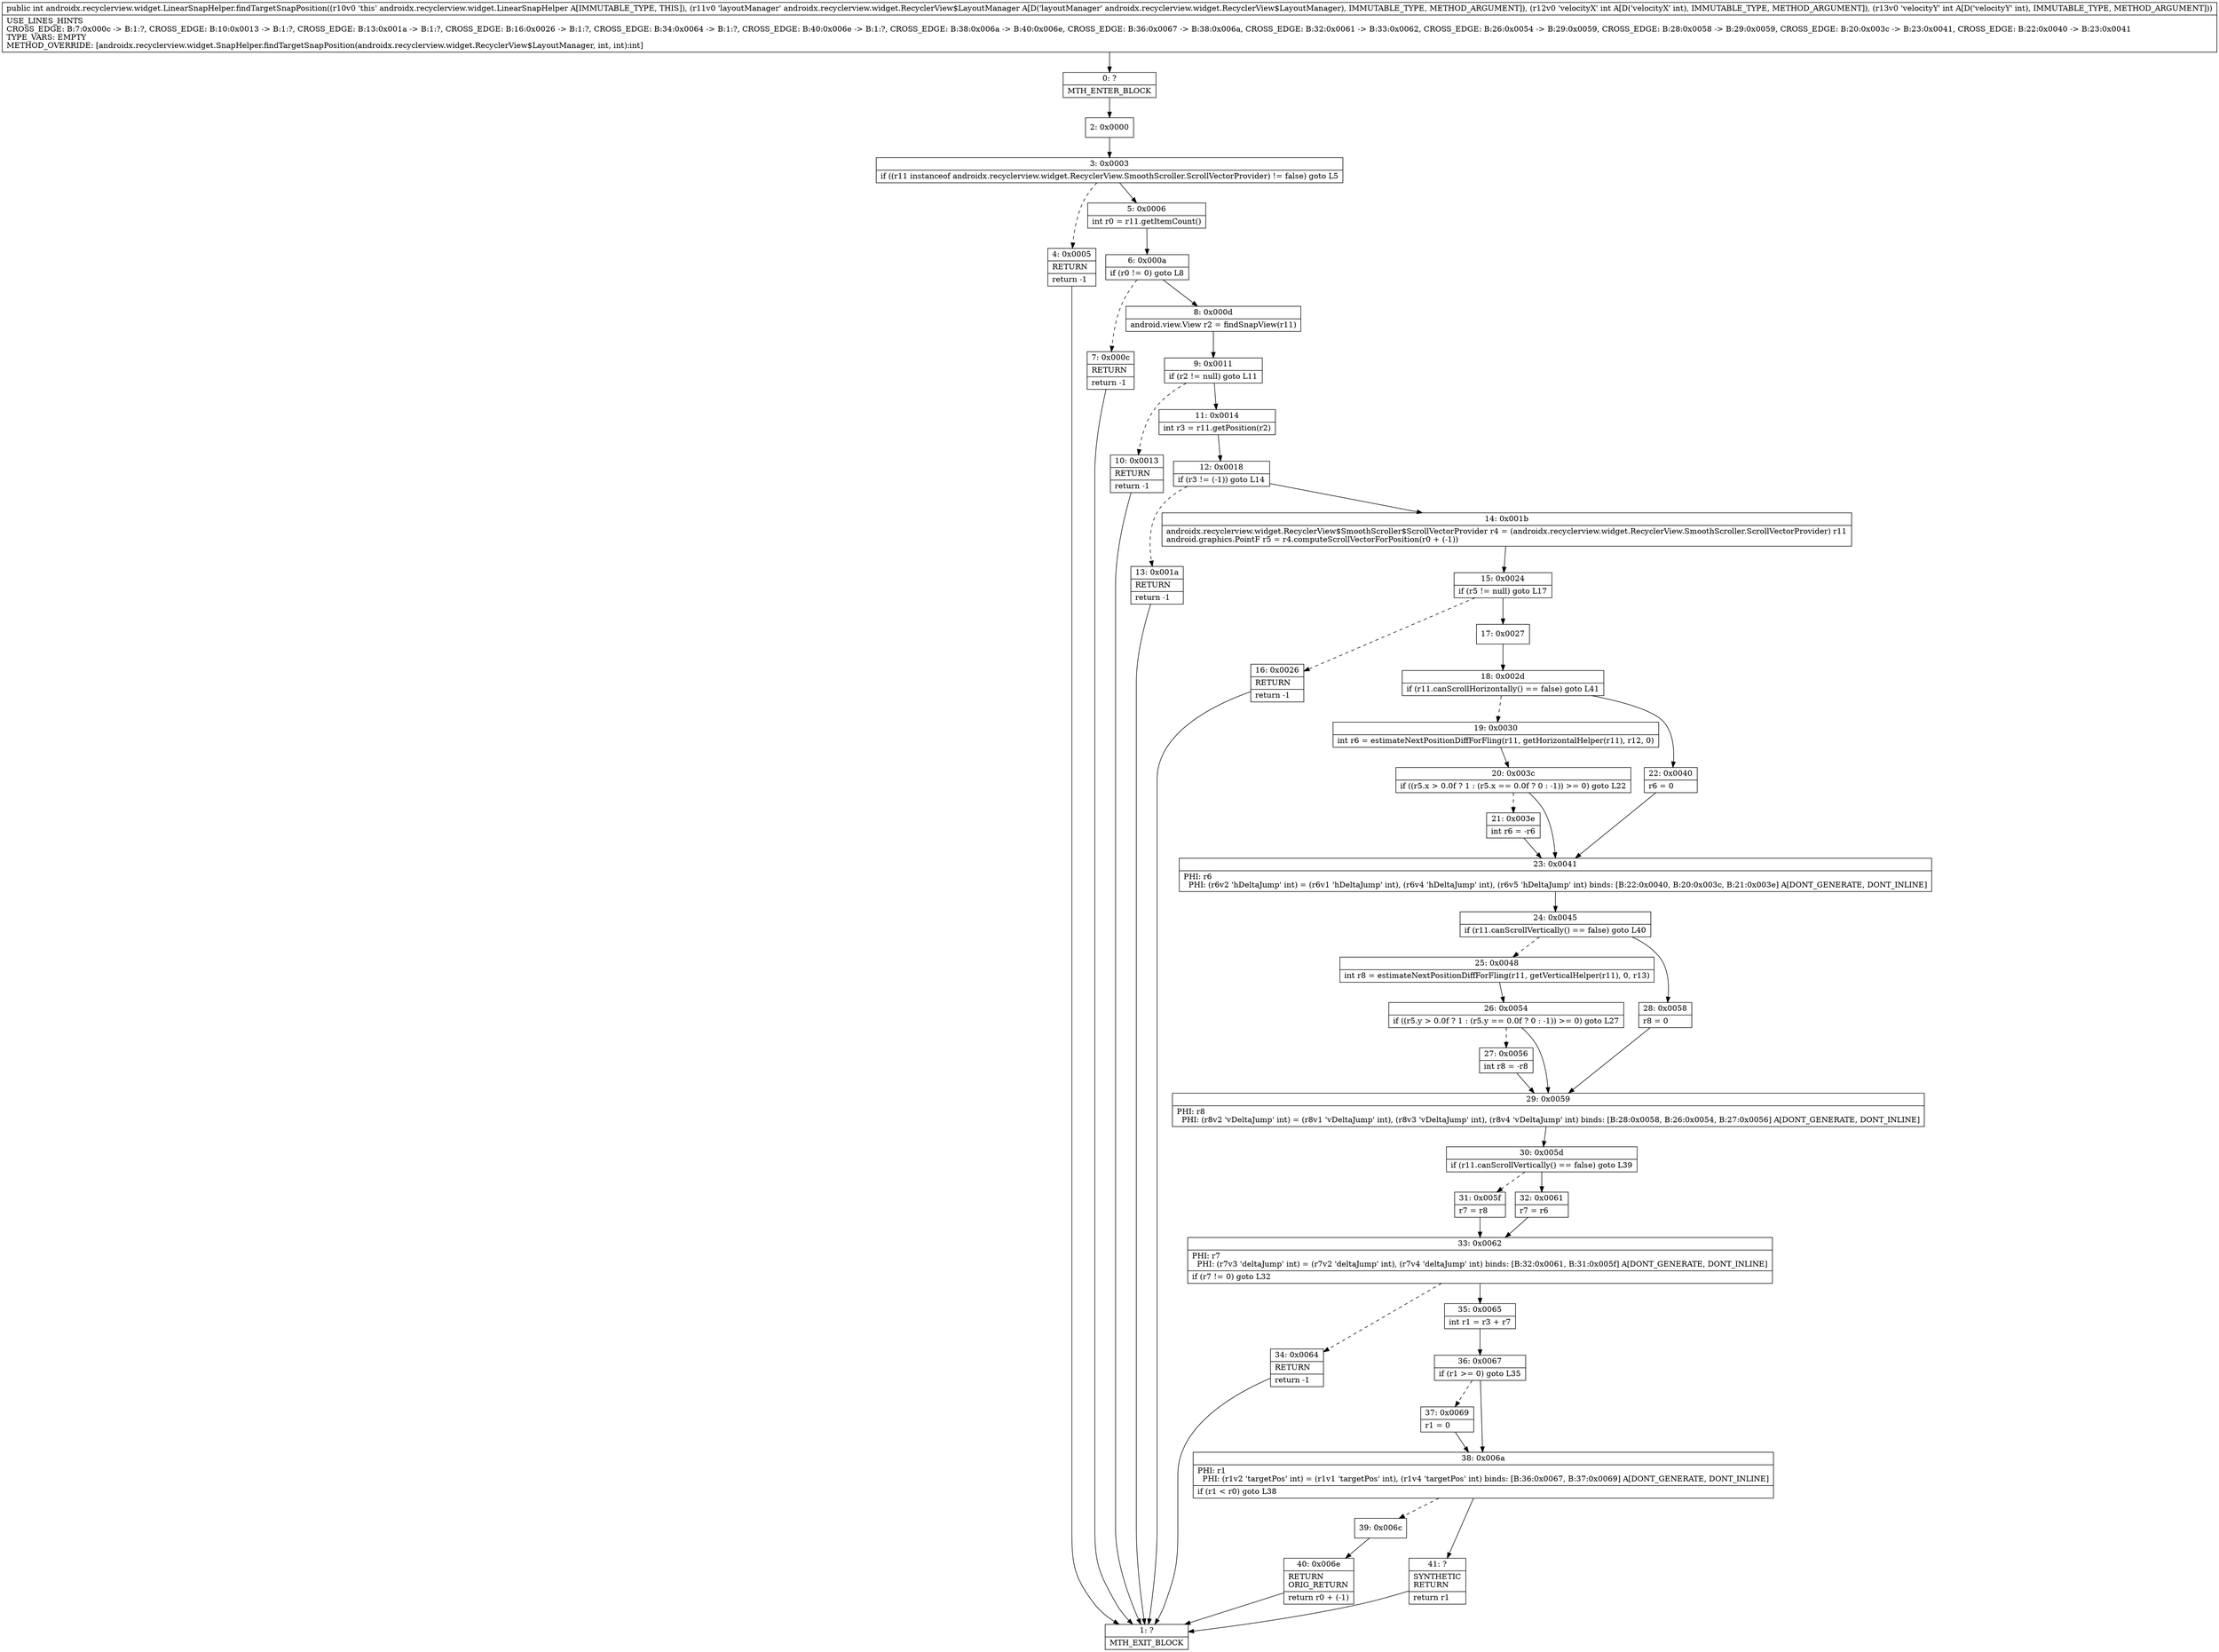 digraph "CFG forandroidx.recyclerview.widget.LinearSnapHelper.findTargetSnapPosition(Landroidx\/recyclerview\/widget\/RecyclerView$LayoutManager;II)I" {
Node_0 [shape=record,label="{0\:\ ?|MTH_ENTER_BLOCK\l}"];
Node_2 [shape=record,label="{2\:\ 0x0000}"];
Node_3 [shape=record,label="{3\:\ 0x0003|if ((r11 instanceof androidx.recyclerview.widget.RecyclerView.SmoothScroller.ScrollVectorProvider) != false) goto L5\l}"];
Node_4 [shape=record,label="{4\:\ 0x0005|RETURN\l|return \-1\l}"];
Node_1 [shape=record,label="{1\:\ ?|MTH_EXIT_BLOCK\l}"];
Node_5 [shape=record,label="{5\:\ 0x0006|int r0 = r11.getItemCount()\l}"];
Node_6 [shape=record,label="{6\:\ 0x000a|if (r0 != 0) goto L8\l}"];
Node_7 [shape=record,label="{7\:\ 0x000c|RETURN\l|return \-1\l}"];
Node_8 [shape=record,label="{8\:\ 0x000d|android.view.View r2 = findSnapView(r11)\l}"];
Node_9 [shape=record,label="{9\:\ 0x0011|if (r2 != null) goto L11\l}"];
Node_10 [shape=record,label="{10\:\ 0x0013|RETURN\l|return \-1\l}"];
Node_11 [shape=record,label="{11\:\ 0x0014|int r3 = r11.getPosition(r2)\l}"];
Node_12 [shape=record,label="{12\:\ 0x0018|if (r3 != (\-1)) goto L14\l}"];
Node_13 [shape=record,label="{13\:\ 0x001a|RETURN\l|return \-1\l}"];
Node_14 [shape=record,label="{14\:\ 0x001b|androidx.recyclerview.widget.RecyclerView$SmoothScroller$ScrollVectorProvider r4 = (androidx.recyclerview.widget.RecyclerView.SmoothScroller.ScrollVectorProvider) r11\landroid.graphics.PointF r5 = r4.computeScrollVectorForPosition(r0 + (\-1))\l}"];
Node_15 [shape=record,label="{15\:\ 0x0024|if (r5 != null) goto L17\l}"];
Node_16 [shape=record,label="{16\:\ 0x0026|RETURN\l|return \-1\l}"];
Node_17 [shape=record,label="{17\:\ 0x0027}"];
Node_18 [shape=record,label="{18\:\ 0x002d|if (r11.canScrollHorizontally() == false) goto L41\l}"];
Node_19 [shape=record,label="{19\:\ 0x0030|int r6 = estimateNextPositionDiffForFling(r11, getHorizontalHelper(r11), r12, 0)\l}"];
Node_20 [shape=record,label="{20\:\ 0x003c|if ((r5.x \> 0.0f ? 1 : (r5.x == 0.0f ? 0 : \-1)) \>= 0) goto L22\l}"];
Node_21 [shape=record,label="{21\:\ 0x003e|int r6 = \-r6\l}"];
Node_23 [shape=record,label="{23\:\ 0x0041|PHI: r6 \l  PHI: (r6v2 'hDeltaJump' int) = (r6v1 'hDeltaJump' int), (r6v4 'hDeltaJump' int), (r6v5 'hDeltaJump' int) binds: [B:22:0x0040, B:20:0x003c, B:21:0x003e] A[DONT_GENERATE, DONT_INLINE]\l}"];
Node_24 [shape=record,label="{24\:\ 0x0045|if (r11.canScrollVertically() == false) goto L40\l}"];
Node_25 [shape=record,label="{25\:\ 0x0048|int r8 = estimateNextPositionDiffForFling(r11, getVerticalHelper(r11), 0, r13)\l}"];
Node_26 [shape=record,label="{26\:\ 0x0054|if ((r5.y \> 0.0f ? 1 : (r5.y == 0.0f ? 0 : \-1)) \>= 0) goto L27\l}"];
Node_27 [shape=record,label="{27\:\ 0x0056|int r8 = \-r8\l}"];
Node_29 [shape=record,label="{29\:\ 0x0059|PHI: r8 \l  PHI: (r8v2 'vDeltaJump' int) = (r8v1 'vDeltaJump' int), (r8v3 'vDeltaJump' int), (r8v4 'vDeltaJump' int) binds: [B:28:0x0058, B:26:0x0054, B:27:0x0056] A[DONT_GENERATE, DONT_INLINE]\l}"];
Node_30 [shape=record,label="{30\:\ 0x005d|if (r11.canScrollVertically() == false) goto L39\l}"];
Node_31 [shape=record,label="{31\:\ 0x005f|r7 = r8\l}"];
Node_33 [shape=record,label="{33\:\ 0x0062|PHI: r7 \l  PHI: (r7v3 'deltaJump' int) = (r7v2 'deltaJump' int), (r7v4 'deltaJump' int) binds: [B:32:0x0061, B:31:0x005f] A[DONT_GENERATE, DONT_INLINE]\l|if (r7 != 0) goto L32\l}"];
Node_34 [shape=record,label="{34\:\ 0x0064|RETURN\l|return \-1\l}"];
Node_35 [shape=record,label="{35\:\ 0x0065|int r1 = r3 + r7\l}"];
Node_36 [shape=record,label="{36\:\ 0x0067|if (r1 \>= 0) goto L35\l}"];
Node_37 [shape=record,label="{37\:\ 0x0069|r1 = 0\l}"];
Node_38 [shape=record,label="{38\:\ 0x006a|PHI: r1 \l  PHI: (r1v2 'targetPos' int) = (r1v1 'targetPos' int), (r1v4 'targetPos' int) binds: [B:36:0x0067, B:37:0x0069] A[DONT_GENERATE, DONT_INLINE]\l|if (r1 \< r0) goto L38\l}"];
Node_39 [shape=record,label="{39\:\ 0x006c}"];
Node_40 [shape=record,label="{40\:\ 0x006e|RETURN\lORIG_RETURN\l|return r0 + (\-1)\l}"];
Node_41 [shape=record,label="{41\:\ ?|SYNTHETIC\lRETURN\l|return r1\l}"];
Node_32 [shape=record,label="{32\:\ 0x0061|r7 = r6\l}"];
Node_28 [shape=record,label="{28\:\ 0x0058|r8 = 0\l}"];
Node_22 [shape=record,label="{22\:\ 0x0040|r6 = 0\l}"];
MethodNode[shape=record,label="{public int androidx.recyclerview.widget.LinearSnapHelper.findTargetSnapPosition((r10v0 'this' androidx.recyclerview.widget.LinearSnapHelper A[IMMUTABLE_TYPE, THIS]), (r11v0 'layoutManager' androidx.recyclerview.widget.RecyclerView$LayoutManager A[D('layoutManager' androidx.recyclerview.widget.RecyclerView$LayoutManager), IMMUTABLE_TYPE, METHOD_ARGUMENT]), (r12v0 'velocityX' int A[D('velocityX' int), IMMUTABLE_TYPE, METHOD_ARGUMENT]), (r13v0 'velocityY' int A[D('velocityY' int), IMMUTABLE_TYPE, METHOD_ARGUMENT]))  | USE_LINES_HINTS\lCROSS_EDGE: B:7:0x000c \-\> B:1:?, CROSS_EDGE: B:10:0x0013 \-\> B:1:?, CROSS_EDGE: B:13:0x001a \-\> B:1:?, CROSS_EDGE: B:16:0x0026 \-\> B:1:?, CROSS_EDGE: B:34:0x0064 \-\> B:1:?, CROSS_EDGE: B:40:0x006e \-\> B:1:?, CROSS_EDGE: B:38:0x006a \-\> B:40:0x006e, CROSS_EDGE: B:36:0x0067 \-\> B:38:0x006a, CROSS_EDGE: B:32:0x0061 \-\> B:33:0x0062, CROSS_EDGE: B:26:0x0054 \-\> B:29:0x0059, CROSS_EDGE: B:28:0x0058 \-\> B:29:0x0059, CROSS_EDGE: B:20:0x003c \-\> B:23:0x0041, CROSS_EDGE: B:22:0x0040 \-\> B:23:0x0041\lTYPE_VARS: EMPTY\lMETHOD_OVERRIDE: [androidx.recyclerview.widget.SnapHelper.findTargetSnapPosition(androidx.recyclerview.widget.RecyclerView$LayoutManager, int, int):int]\l}"];
MethodNode -> Node_0;Node_0 -> Node_2;
Node_2 -> Node_3;
Node_3 -> Node_4[style=dashed];
Node_3 -> Node_5;
Node_4 -> Node_1;
Node_5 -> Node_6;
Node_6 -> Node_7[style=dashed];
Node_6 -> Node_8;
Node_7 -> Node_1;
Node_8 -> Node_9;
Node_9 -> Node_10[style=dashed];
Node_9 -> Node_11;
Node_10 -> Node_1;
Node_11 -> Node_12;
Node_12 -> Node_13[style=dashed];
Node_12 -> Node_14;
Node_13 -> Node_1;
Node_14 -> Node_15;
Node_15 -> Node_16[style=dashed];
Node_15 -> Node_17;
Node_16 -> Node_1;
Node_17 -> Node_18;
Node_18 -> Node_19[style=dashed];
Node_18 -> Node_22;
Node_19 -> Node_20;
Node_20 -> Node_21[style=dashed];
Node_20 -> Node_23;
Node_21 -> Node_23;
Node_23 -> Node_24;
Node_24 -> Node_25[style=dashed];
Node_24 -> Node_28;
Node_25 -> Node_26;
Node_26 -> Node_27[style=dashed];
Node_26 -> Node_29;
Node_27 -> Node_29;
Node_29 -> Node_30;
Node_30 -> Node_31[style=dashed];
Node_30 -> Node_32;
Node_31 -> Node_33;
Node_33 -> Node_34[style=dashed];
Node_33 -> Node_35;
Node_34 -> Node_1;
Node_35 -> Node_36;
Node_36 -> Node_37[style=dashed];
Node_36 -> Node_38;
Node_37 -> Node_38;
Node_38 -> Node_39[style=dashed];
Node_38 -> Node_41;
Node_39 -> Node_40;
Node_40 -> Node_1;
Node_41 -> Node_1;
Node_32 -> Node_33;
Node_28 -> Node_29;
Node_22 -> Node_23;
}


